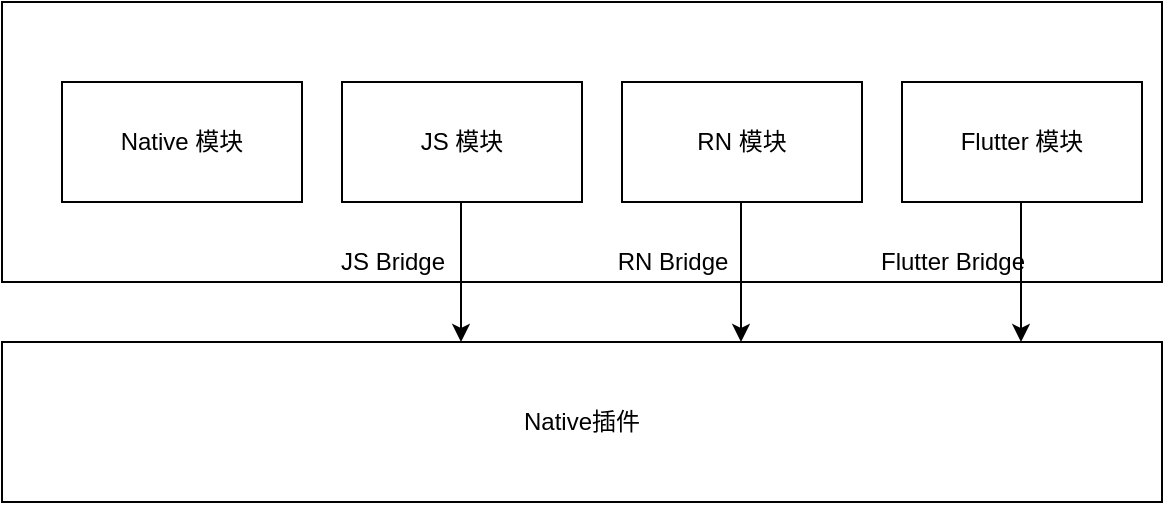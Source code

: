 <mxfile version="14.6.13" type="github" pages="3">
  <diagram id="uS-U21s0DTCKI9rdyh-x" name="第 1 页">
    <mxGraphModel dx="1426" dy="711" grid="1" gridSize="10" guides="1" tooltips="1" connect="1" arrows="1" fold="1" page="1" pageScale="1" pageWidth="700" pageHeight="300" math="0" shadow="0">
      <root>
        <mxCell id="0" />
        <mxCell id="1" parent="0" />
        <mxCell id="yfAUENVfM753fR4R1Exw-1" value="Native插件" style="rounded=0;whiteSpace=wrap;html=1;" parent="1" vertex="1">
          <mxGeometry x="60" y="190" width="580" height="80" as="geometry" />
        </mxCell>
        <mxCell id="yfAUENVfM753fR4R1Exw-2" value="" style="rounded=0;whiteSpace=wrap;html=1;" parent="1" vertex="1">
          <mxGeometry x="60" y="20" width="580" height="140" as="geometry" />
        </mxCell>
        <mxCell id="yfAUENVfM753fR4R1Exw-3" value="Native 模块" style="rounded=0;whiteSpace=wrap;html=1;" parent="1" vertex="1">
          <mxGeometry x="90" y="60" width="120" height="60" as="geometry" />
        </mxCell>
        <mxCell id="yfAUENVfM753fR4R1Exw-4" value="JS 模块" style="rounded=0;whiteSpace=wrap;html=1;" parent="1" vertex="1">
          <mxGeometry x="230" y="60" width="120" height="60" as="geometry" />
        </mxCell>
        <mxCell id="yfAUENVfM753fR4R1Exw-5" value="RN 模块" style="rounded=0;whiteSpace=wrap;html=1;" parent="1" vertex="1">
          <mxGeometry x="370" y="60" width="120" height="60" as="geometry" />
        </mxCell>
        <mxCell id="yfAUENVfM753fR4R1Exw-6" value="Flutter 模块" style="rounded=0;whiteSpace=wrap;html=1;" parent="1" vertex="1">
          <mxGeometry x="510" y="60" width="120" height="60" as="geometry" />
        </mxCell>
        <mxCell id="yfAUENVfM753fR4R1Exw-7" value="" style="endArrow=classic;html=1;" parent="1" edge="1">
          <mxGeometry width="50" height="50" relative="1" as="geometry">
            <mxPoint x="289.5" y="120" as="sourcePoint" />
            <mxPoint x="289.5" y="190" as="targetPoint" />
          </mxGeometry>
        </mxCell>
        <mxCell id="yfAUENVfM753fR4R1Exw-8" value="" style="endArrow=classic;html=1;" parent="1" edge="1">
          <mxGeometry width="50" height="50" relative="1" as="geometry">
            <mxPoint x="429.5" y="120" as="sourcePoint" />
            <mxPoint x="429.5" y="190" as="targetPoint" />
          </mxGeometry>
        </mxCell>
        <mxCell id="yfAUENVfM753fR4R1Exw-9" value="" style="endArrow=classic;html=1;" parent="1" edge="1">
          <mxGeometry width="50" height="50" relative="1" as="geometry">
            <mxPoint x="569.5" y="120" as="sourcePoint" />
            <mxPoint x="569.5" y="190" as="targetPoint" />
          </mxGeometry>
        </mxCell>
        <mxCell id="yfAUENVfM753fR4R1Exw-10" value="JS Bridge" style="text;html=1;align=center;verticalAlign=middle;resizable=0;points=[];autosize=1;strokeColor=none;" parent="1" vertex="1">
          <mxGeometry x="220" y="140" width="70" height="20" as="geometry" />
        </mxCell>
        <mxCell id="yfAUENVfM753fR4R1Exw-12" value="RN Bridge" style="text;html=1;align=center;verticalAlign=middle;resizable=0;points=[];autosize=1;strokeColor=none;" parent="1" vertex="1">
          <mxGeometry x="360" y="140" width="70" height="20" as="geometry" />
        </mxCell>
        <mxCell id="yfAUENVfM753fR4R1Exw-13" value="Flutter Bridge" style="text;html=1;align=center;verticalAlign=middle;resizable=0;points=[];autosize=1;strokeColor=none;" parent="1" vertex="1">
          <mxGeometry x="490" y="140" width="90" height="20" as="geometry" />
        </mxCell>
      </root>
    </mxGraphModel>
  </diagram>
  <diagram id="adAcQxSiFjNRntvtr5t4" name="第 2 页">
    <mxGraphModel dx="1426" dy="711" grid="1" gridSize="10" guides="1" tooltips="1" connect="1" arrows="1" fold="1" page="1" pageScale="1" pageWidth="800" pageHeight="300" math="0" shadow="0">
      <root>
        <mxCell id="D7SllqNR1Q2z_PCGjCBy-0" />
        <mxCell id="D7SllqNR1Q2z_PCGjCBy-1" parent="D7SllqNR1Q2z_PCGjCBy-0" />
        <mxCell id="D7SllqNR1Q2z_PCGjCBy-2" value="&amp;lt;&amp;lt;Interface&amp;gt;&amp;gt;" style="swimlane;fontStyle=0;align=center;verticalAlign=top;childLayout=stackLayout;horizontal=1;startSize=40;horizontalStack=0;resizeParent=1;resizeParentMax=0;resizeLast=0;collapsible=0;marginBottom=0;html=1;" parent="D7SllqNR1Q2z_PCGjCBy-1" vertex="1">
          <mxGeometry x="560" y="170" width="140" height="70" as="geometry" />
        </mxCell>
        <mxCell id="D7SllqNR1Q2z_PCGjCBy-3" value="&lt;span style=&quot;font-family: &amp;#34;times&amp;#34; , serif ; font-size: 14px ; background-color: rgb(245 , 246 , 247)&quot;&gt;BridgeEngineProtocol&lt;/span&gt;" style="text;html=1;strokeColor=none;fillColor=none;align=left;verticalAlign=middle;spacingLeft=4;spacingRight=4;overflow=hidden;rotatable=0;points=[[0,0.5],[1,0.5]];portConstraint=eastwest;" parent="D7SllqNR1Q2z_PCGjCBy-2" vertex="1">
          <mxGeometry y="40" width="140" height="30" as="geometry" />
        </mxCell>
        <mxCell id="D7SllqNR1Q2z_PCGjCBy-6" style="edgeStyle=orthogonalEdgeStyle;rounded=0;orthogonalLoop=1;jettySize=auto;html=1;entryX=0.5;entryY=0;entryDx=0;entryDy=0;dashed=1;endArrow=block;endFill=0;" parent="D7SllqNR1Q2z_PCGjCBy-1" source="D7SllqNR1Q2z_PCGjCBy-4" target="D7SllqNR1Q2z_PCGjCBy-2" edge="1">
          <mxGeometry relative="1" as="geometry" />
        </mxCell>
        <mxCell id="D7SllqNR1Q2z_PCGjCBy-4" value="&amp;lt;&amp;lt;Class&amp;gt;&amp;gt;" style="swimlane;fontStyle=0;align=center;verticalAlign=top;childLayout=stackLayout;horizontal=1;startSize=40;horizontalStack=0;resizeParent=1;resizeParentMax=0;resizeLast=0;collapsible=0;marginBottom=0;html=1;" parent="D7SllqNR1Q2z_PCGjCBy-1" vertex="1">
          <mxGeometry x="560" y="40" width="140" height="70" as="geometry" />
        </mxCell>
        <mxCell id="D7SllqNR1Q2z_PCGjCBy-5" value="Webview" style="text;html=1;strokeColor=none;fillColor=none;align=left;verticalAlign=middle;spacingLeft=4;spacingRight=4;overflow=hidden;rotatable=0;points=[[0,0.5],[1,0.5]];portConstraint=eastwest;" parent="D7SllqNR1Q2z_PCGjCBy-4" vertex="1">
          <mxGeometry y="40" width="140" height="30" as="geometry" />
        </mxCell>
        <mxCell id="D7SllqNR1Q2z_PCGjCBy-7" value="&amp;lt;&amp;lt;&lt;span style=&quot;font-family: &amp;#34;times&amp;#34; , serif ; font-size: 14px ; background-color: rgb(245 , 246 , 247)&quot;&gt;Interface&lt;/span&gt;&amp;gt;&amp;gt;" style="swimlane;fontStyle=0;align=center;verticalAlign=top;childLayout=stackLayout;horizontal=1;startSize=40;horizontalStack=0;resizeParent=1;resizeParentMax=0;resizeLast=0;collapsible=0;marginBottom=0;html=1;" parent="D7SllqNR1Q2z_PCGjCBy-1" vertex="1">
          <mxGeometry x="60" y="170" width="180" height="70" as="geometry" />
        </mxCell>
        <mxCell id="D7SllqNR1Q2z_PCGjCBy-8" value="&lt;span style=&quot;text-align: center&quot;&gt;&amp;lt;&amp;lt;&lt;/span&gt;&lt;span style=&quot;text-align: center ; font-family: &amp;#34;times&amp;#34; , serif ; font-size: 14px ; background-color: rgb(245 , 246 , 247)&quot;&gt;BridgePluginInterface&lt;/span&gt;&lt;span style=&quot;text-align: center&quot;&gt;&amp;gt;&amp;gt;&lt;/span&gt;" style="text;html=1;strokeColor=none;fillColor=none;align=left;verticalAlign=middle;spacingLeft=4;spacingRight=4;overflow=hidden;rotatable=0;points=[[0,0.5],[1,0.5]];portConstraint=eastwest;" parent="D7SllqNR1Q2z_PCGjCBy-7" vertex="1">
          <mxGeometry y="40" width="180" height="30" as="geometry" />
        </mxCell>
        <mxCell id="D7SllqNR1Q2z_PCGjCBy-14" style="edgeStyle=orthogonalEdgeStyle;rounded=0;orthogonalLoop=1;jettySize=auto;html=1;entryX=0.5;entryY=0;entryDx=0;entryDy=0;dashed=1;startArrow=none;startFill=0;endArrow=block;endFill=0;" parent="D7SllqNR1Q2z_PCGjCBy-1" source="D7SllqNR1Q2z_PCGjCBy-9" target="D7SllqNR1Q2z_PCGjCBy-7" edge="1">
          <mxGeometry relative="1" as="geometry" />
        </mxCell>
        <mxCell id="D7SllqNR1Q2z_PCGjCBy-16" style="edgeStyle=orthogonalEdgeStyle;rounded=0;orthogonalLoop=1;jettySize=auto;html=1;entryX=0;entryY=0.5;entryDx=0;entryDy=0;startArrow=none;startFill=0;endArrow=diamond;endFill=1;" parent="D7SllqNR1Q2z_PCGjCBy-1" source="D7SllqNR1Q2z_PCGjCBy-9" target="D7SllqNR1Q2z_PCGjCBy-12" edge="1">
          <mxGeometry relative="1" as="geometry" />
        </mxCell>
        <mxCell id="D7SllqNR1Q2z_PCGjCBy-9" value="&amp;lt;&amp;lt;Class&amp;gt;&amp;gt;" style="swimlane;fontStyle=0;align=center;verticalAlign=top;childLayout=stackLayout;horizontal=1;startSize=40;horizontalStack=0;resizeParent=1;resizeParentMax=0;resizeLast=0;collapsible=0;marginBottom=0;html=1;" parent="D7SllqNR1Q2z_PCGjCBy-1" vertex="1">
          <mxGeometry x="80" y="40" width="140" height="70" as="geometry" />
        </mxCell>
        <mxCell id="D7SllqNR1Q2z_PCGjCBy-10" value="BridgePlugin" style="text;html=1;strokeColor=none;fillColor=none;align=left;verticalAlign=middle;spacingLeft=4;spacingRight=4;overflow=hidden;rotatable=0;points=[[0,0.5],[1,0.5]];portConstraint=eastwest;" parent="D7SllqNR1Q2z_PCGjCBy-9" vertex="1">
          <mxGeometry y="40" width="140" height="30" as="geometry" />
        </mxCell>
        <mxCell id="D7SllqNR1Q2z_PCGjCBy-15" style="edgeStyle=orthogonalEdgeStyle;rounded=0;orthogonalLoop=1;jettySize=auto;html=1;entryX=0;entryY=0.5;entryDx=0;entryDy=0;startArrow=none;startFill=0;endArrow=diamond;endFill=0;" parent="D7SllqNR1Q2z_PCGjCBy-1" source="D7SllqNR1Q2z_PCGjCBy-12" target="D7SllqNR1Q2z_PCGjCBy-4" edge="1">
          <mxGeometry relative="1" as="geometry" />
        </mxCell>
        <mxCell id="D7SllqNR1Q2z_PCGjCBy-12" value="&amp;lt;&amp;lt;Class&amp;gt;&amp;gt;" style="swimlane;fontStyle=0;align=center;verticalAlign=top;childLayout=stackLayout;horizontal=1;startSize=40;horizontalStack=0;resizeParent=1;resizeParentMax=0;resizeLast=0;collapsible=0;marginBottom=0;html=1;" parent="D7SllqNR1Q2z_PCGjCBy-1" vertex="1">
          <mxGeometry x="310" y="40" width="140" height="70" as="geometry" />
        </mxCell>
        <mxCell id="D7SllqNR1Q2z_PCGjCBy-13" value="BridgePluginManager" style="text;html=1;strokeColor=none;fillColor=none;align=left;verticalAlign=middle;spacingLeft=4;spacingRight=4;overflow=hidden;rotatable=0;points=[[0,0.5],[1,0.5]];portConstraint=eastwest;" parent="D7SllqNR1Q2z_PCGjCBy-12" vertex="1">
          <mxGeometry y="40" width="140" height="30" as="geometry" />
        </mxCell>
      </root>
    </mxGraphModel>
  </diagram>
  <diagram id="8OiTjps95YXJZnS6FWir" name="第 3 页">
    <mxGraphModel dx="1426" dy="711" grid="1" gridSize="10" guides="1" tooltips="1" connect="1" arrows="1" fold="1" page="1" pageScale="1" pageWidth="400" pageHeight="200" math="0" shadow="0">
      <root>
        <mxCell id="JBrCy5CGQzm3xImSfNTd-0" />
        <mxCell id="JBrCy5CGQzm3xImSfNTd-1" parent="JBrCy5CGQzm3xImSfNTd-0" />
        <mxCell id="JBrCy5CGQzm3xImSfNTd-6" style="edgeStyle=orthogonalEdgeStyle;rounded=0;orthogonalLoop=1;jettySize=auto;html=1;entryX=0.5;entryY=1;entryDx=0;entryDy=0;endArrow=block;endFill=0;" edge="1" parent="JBrCy5CGQzm3xImSfNTd-1" source="JBrCy5CGQzm3xImSfNTd-2" target="JBrCy5CGQzm3xImSfNTd-5">
          <mxGeometry relative="1" as="geometry" />
        </mxCell>
        <mxCell id="JBrCy5CGQzm3xImSfNTd-7" style="edgeStyle=orthogonalEdgeStyle;rounded=0;orthogonalLoop=1;jettySize=auto;html=1;entryX=0.5;entryY=1;entryDx=0;entryDy=0;endArrow=block;endFill=0;exitX=0.75;exitY=0;exitDx=0;exitDy=0;dashed=1;" edge="1" parent="JBrCy5CGQzm3xImSfNTd-1" source="JBrCy5CGQzm3xImSfNTd-2" target="JBrCy5CGQzm3xImSfNTd-4">
          <mxGeometry relative="1" as="geometry">
            <Array as="points">
              <mxPoint x="165" y="90" />
              <mxPoint x="290" y="90" />
            </Array>
          </mxGeometry>
        </mxCell>
        <mxCell id="JBrCy5CGQzm3xImSfNTd-2" value="«class»&lt;br&gt;&lt;b&gt;XXPlugin&lt;/b&gt;" style="html=1;" vertex="1" parent="JBrCy5CGQzm3xImSfNTd-1">
          <mxGeometry x="60" y="130" width="140" height="50" as="geometry" />
        </mxCell>
        <mxCell id="JBrCy5CGQzm3xImSfNTd-4" value="«interface»&lt;br&gt;&lt;b&gt;SOAPluginInterface&lt;/b&gt;" style="html=1;" vertex="1" parent="JBrCy5CGQzm3xImSfNTd-1">
          <mxGeometry x="220" y="20" width="140" height="50" as="geometry" />
        </mxCell>
        <mxCell id="JBrCy5CGQzm3xImSfNTd-5" value="«class»&lt;br&gt;&lt;b&gt;Plugin&lt;/b&gt;" style="html=1;" vertex="1" parent="JBrCy5CGQzm3xImSfNTd-1">
          <mxGeometry x="65" y="20" width="130" height="50" as="geometry" />
        </mxCell>
      </root>
    </mxGraphModel>
  </diagram>
</mxfile>
